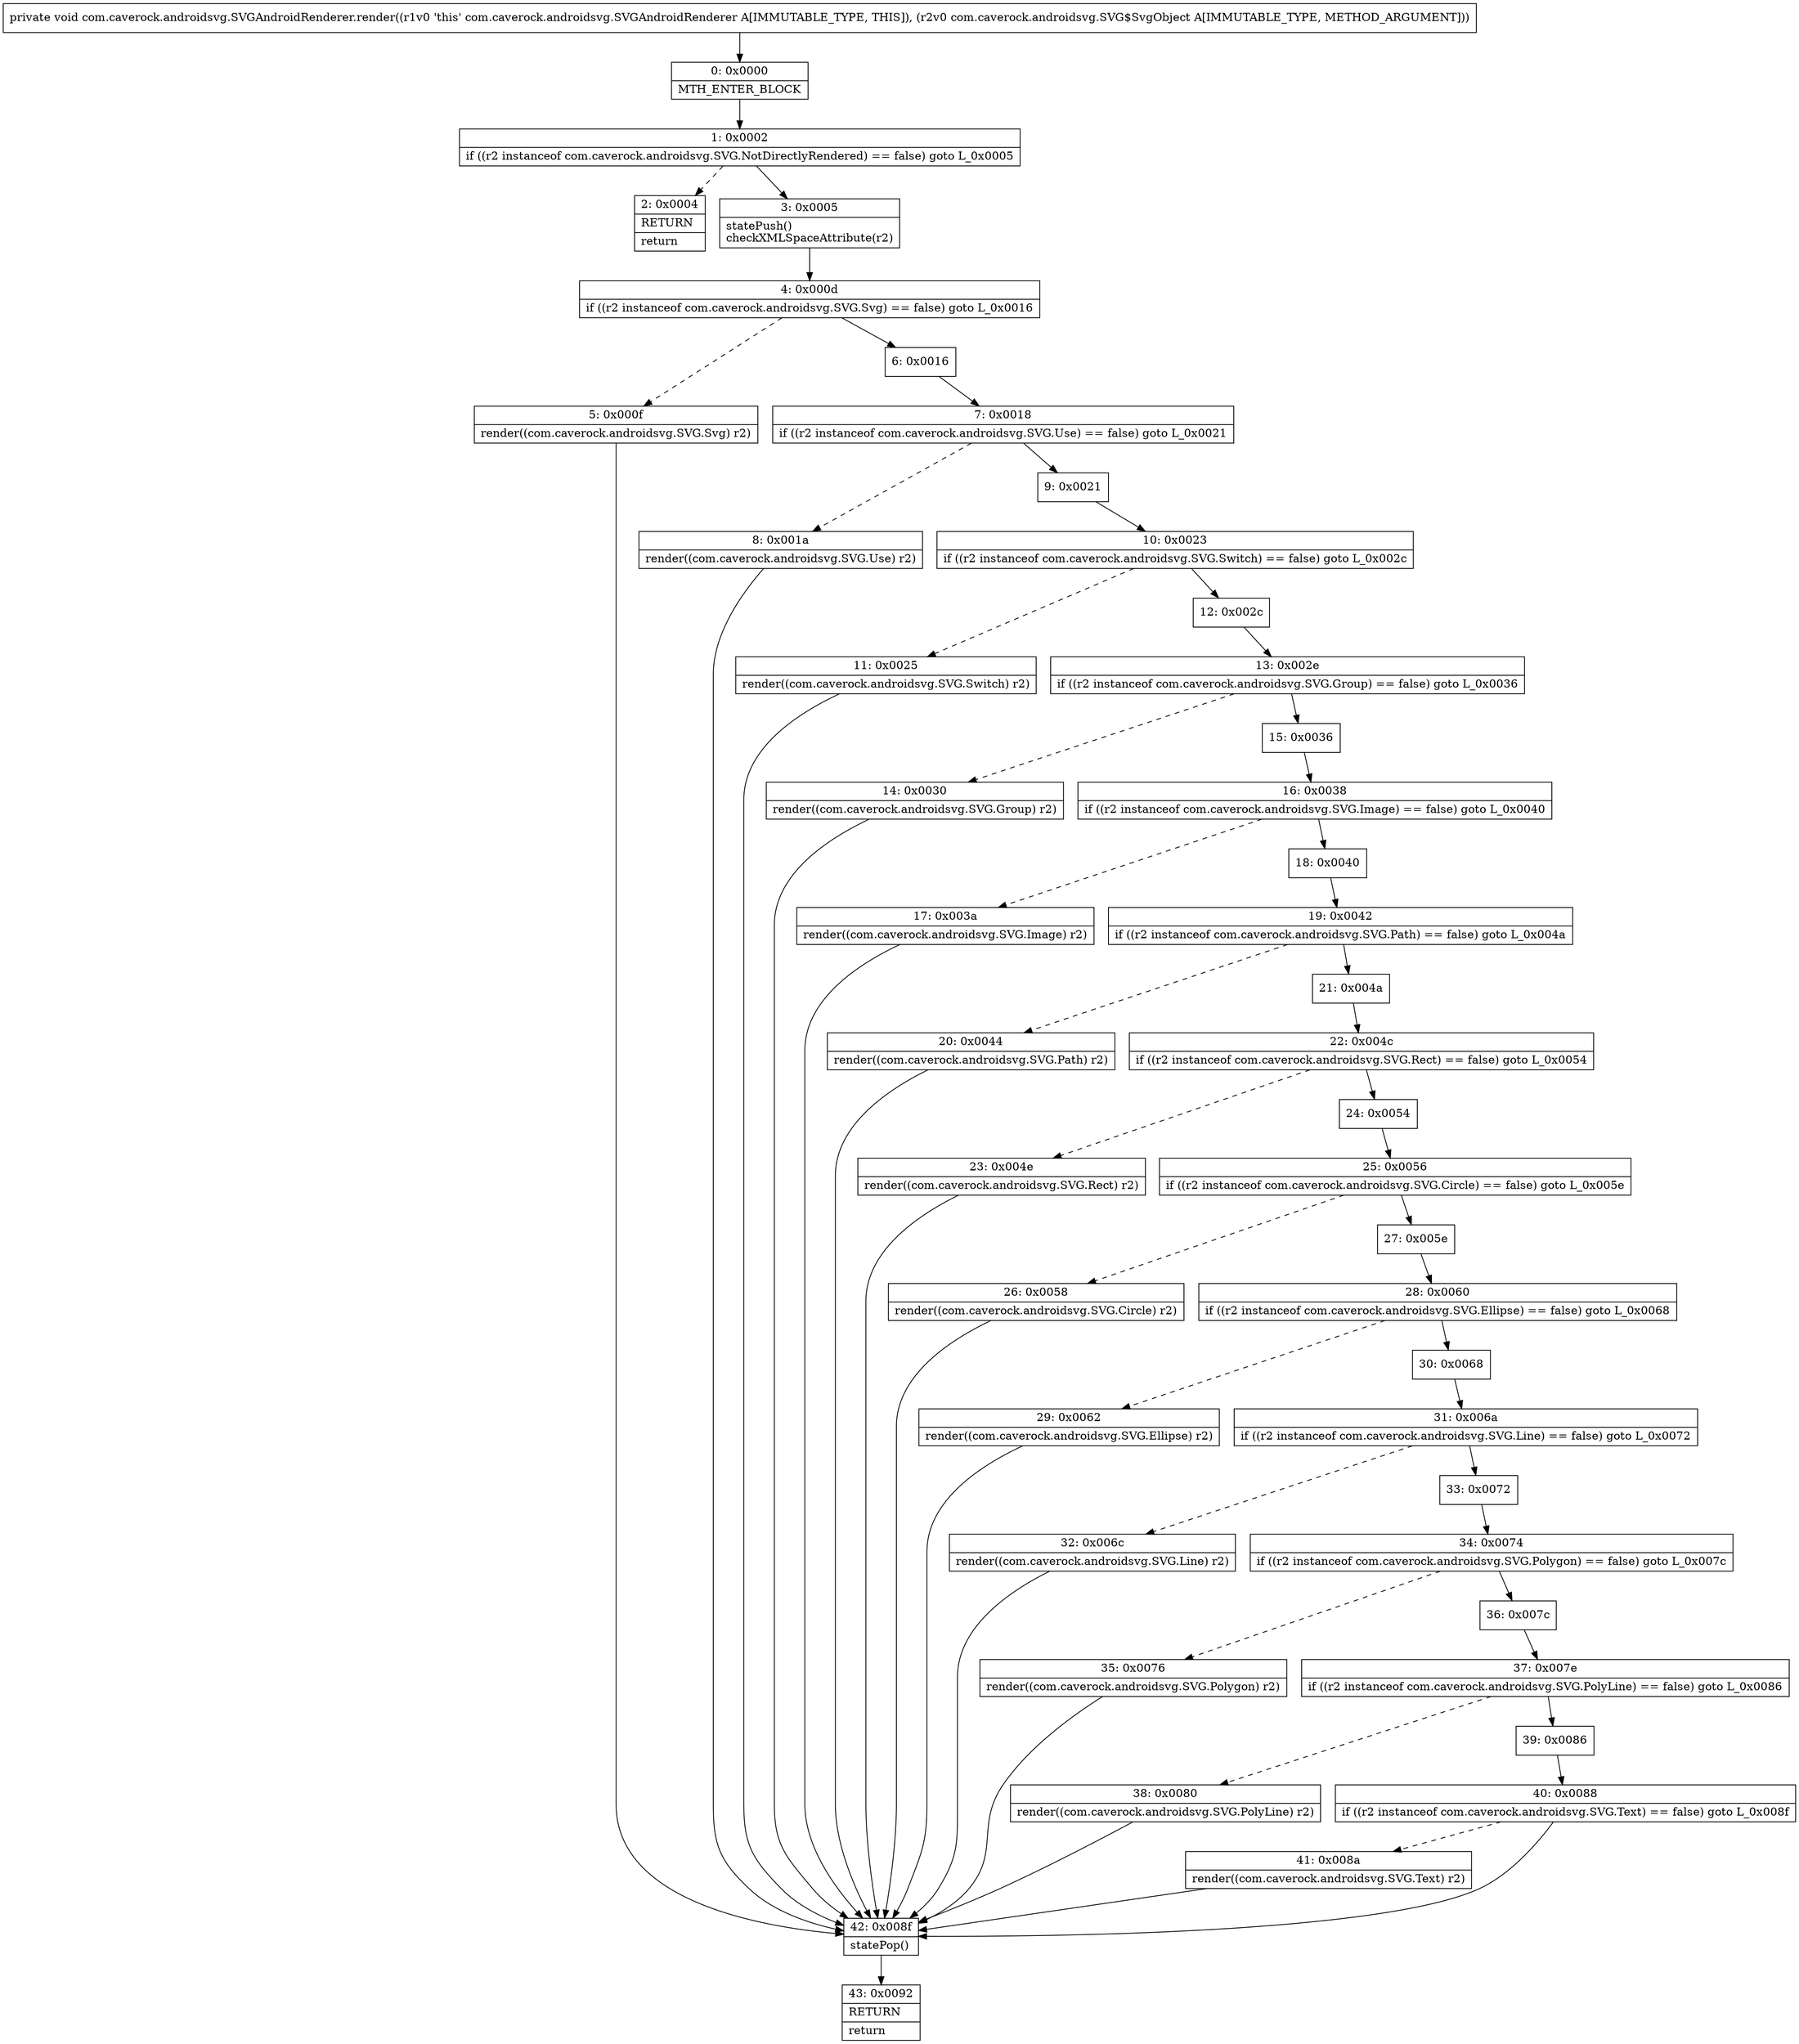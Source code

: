 digraph "CFG forcom.caverock.androidsvg.SVGAndroidRenderer.render(Lcom\/caverock\/androidsvg\/SVG$SvgObject;)V" {
Node_0 [shape=record,label="{0\:\ 0x0000|MTH_ENTER_BLOCK\l}"];
Node_1 [shape=record,label="{1\:\ 0x0002|if ((r2 instanceof com.caverock.androidsvg.SVG.NotDirectlyRendered) == false) goto L_0x0005\l}"];
Node_2 [shape=record,label="{2\:\ 0x0004|RETURN\l|return\l}"];
Node_3 [shape=record,label="{3\:\ 0x0005|statePush()\lcheckXMLSpaceAttribute(r2)\l}"];
Node_4 [shape=record,label="{4\:\ 0x000d|if ((r2 instanceof com.caverock.androidsvg.SVG.Svg) == false) goto L_0x0016\l}"];
Node_5 [shape=record,label="{5\:\ 0x000f|render((com.caverock.androidsvg.SVG.Svg) r2)\l}"];
Node_6 [shape=record,label="{6\:\ 0x0016}"];
Node_7 [shape=record,label="{7\:\ 0x0018|if ((r2 instanceof com.caverock.androidsvg.SVG.Use) == false) goto L_0x0021\l}"];
Node_8 [shape=record,label="{8\:\ 0x001a|render((com.caverock.androidsvg.SVG.Use) r2)\l}"];
Node_9 [shape=record,label="{9\:\ 0x0021}"];
Node_10 [shape=record,label="{10\:\ 0x0023|if ((r2 instanceof com.caverock.androidsvg.SVG.Switch) == false) goto L_0x002c\l}"];
Node_11 [shape=record,label="{11\:\ 0x0025|render((com.caverock.androidsvg.SVG.Switch) r2)\l}"];
Node_12 [shape=record,label="{12\:\ 0x002c}"];
Node_13 [shape=record,label="{13\:\ 0x002e|if ((r2 instanceof com.caverock.androidsvg.SVG.Group) == false) goto L_0x0036\l}"];
Node_14 [shape=record,label="{14\:\ 0x0030|render((com.caverock.androidsvg.SVG.Group) r2)\l}"];
Node_15 [shape=record,label="{15\:\ 0x0036}"];
Node_16 [shape=record,label="{16\:\ 0x0038|if ((r2 instanceof com.caverock.androidsvg.SVG.Image) == false) goto L_0x0040\l}"];
Node_17 [shape=record,label="{17\:\ 0x003a|render((com.caverock.androidsvg.SVG.Image) r2)\l}"];
Node_18 [shape=record,label="{18\:\ 0x0040}"];
Node_19 [shape=record,label="{19\:\ 0x0042|if ((r2 instanceof com.caverock.androidsvg.SVG.Path) == false) goto L_0x004a\l}"];
Node_20 [shape=record,label="{20\:\ 0x0044|render((com.caverock.androidsvg.SVG.Path) r2)\l}"];
Node_21 [shape=record,label="{21\:\ 0x004a}"];
Node_22 [shape=record,label="{22\:\ 0x004c|if ((r2 instanceof com.caverock.androidsvg.SVG.Rect) == false) goto L_0x0054\l}"];
Node_23 [shape=record,label="{23\:\ 0x004e|render((com.caverock.androidsvg.SVG.Rect) r2)\l}"];
Node_24 [shape=record,label="{24\:\ 0x0054}"];
Node_25 [shape=record,label="{25\:\ 0x0056|if ((r2 instanceof com.caverock.androidsvg.SVG.Circle) == false) goto L_0x005e\l}"];
Node_26 [shape=record,label="{26\:\ 0x0058|render((com.caverock.androidsvg.SVG.Circle) r2)\l}"];
Node_27 [shape=record,label="{27\:\ 0x005e}"];
Node_28 [shape=record,label="{28\:\ 0x0060|if ((r2 instanceof com.caverock.androidsvg.SVG.Ellipse) == false) goto L_0x0068\l}"];
Node_29 [shape=record,label="{29\:\ 0x0062|render((com.caverock.androidsvg.SVG.Ellipse) r2)\l}"];
Node_30 [shape=record,label="{30\:\ 0x0068}"];
Node_31 [shape=record,label="{31\:\ 0x006a|if ((r2 instanceof com.caverock.androidsvg.SVG.Line) == false) goto L_0x0072\l}"];
Node_32 [shape=record,label="{32\:\ 0x006c|render((com.caverock.androidsvg.SVG.Line) r2)\l}"];
Node_33 [shape=record,label="{33\:\ 0x0072}"];
Node_34 [shape=record,label="{34\:\ 0x0074|if ((r2 instanceof com.caverock.androidsvg.SVG.Polygon) == false) goto L_0x007c\l}"];
Node_35 [shape=record,label="{35\:\ 0x0076|render((com.caverock.androidsvg.SVG.Polygon) r2)\l}"];
Node_36 [shape=record,label="{36\:\ 0x007c}"];
Node_37 [shape=record,label="{37\:\ 0x007e|if ((r2 instanceof com.caverock.androidsvg.SVG.PolyLine) == false) goto L_0x0086\l}"];
Node_38 [shape=record,label="{38\:\ 0x0080|render((com.caverock.androidsvg.SVG.PolyLine) r2)\l}"];
Node_39 [shape=record,label="{39\:\ 0x0086}"];
Node_40 [shape=record,label="{40\:\ 0x0088|if ((r2 instanceof com.caverock.androidsvg.SVG.Text) == false) goto L_0x008f\l}"];
Node_41 [shape=record,label="{41\:\ 0x008a|render((com.caverock.androidsvg.SVG.Text) r2)\l}"];
Node_42 [shape=record,label="{42\:\ 0x008f|statePop()\l}"];
Node_43 [shape=record,label="{43\:\ 0x0092|RETURN\l|return\l}"];
MethodNode[shape=record,label="{private void com.caverock.androidsvg.SVGAndroidRenderer.render((r1v0 'this' com.caverock.androidsvg.SVGAndroidRenderer A[IMMUTABLE_TYPE, THIS]), (r2v0 com.caverock.androidsvg.SVG$SvgObject A[IMMUTABLE_TYPE, METHOD_ARGUMENT])) }"];
MethodNode -> Node_0;
Node_0 -> Node_1;
Node_1 -> Node_2[style=dashed];
Node_1 -> Node_3;
Node_3 -> Node_4;
Node_4 -> Node_5[style=dashed];
Node_4 -> Node_6;
Node_5 -> Node_42;
Node_6 -> Node_7;
Node_7 -> Node_8[style=dashed];
Node_7 -> Node_9;
Node_8 -> Node_42;
Node_9 -> Node_10;
Node_10 -> Node_11[style=dashed];
Node_10 -> Node_12;
Node_11 -> Node_42;
Node_12 -> Node_13;
Node_13 -> Node_14[style=dashed];
Node_13 -> Node_15;
Node_14 -> Node_42;
Node_15 -> Node_16;
Node_16 -> Node_17[style=dashed];
Node_16 -> Node_18;
Node_17 -> Node_42;
Node_18 -> Node_19;
Node_19 -> Node_20[style=dashed];
Node_19 -> Node_21;
Node_20 -> Node_42;
Node_21 -> Node_22;
Node_22 -> Node_23[style=dashed];
Node_22 -> Node_24;
Node_23 -> Node_42;
Node_24 -> Node_25;
Node_25 -> Node_26[style=dashed];
Node_25 -> Node_27;
Node_26 -> Node_42;
Node_27 -> Node_28;
Node_28 -> Node_29[style=dashed];
Node_28 -> Node_30;
Node_29 -> Node_42;
Node_30 -> Node_31;
Node_31 -> Node_32[style=dashed];
Node_31 -> Node_33;
Node_32 -> Node_42;
Node_33 -> Node_34;
Node_34 -> Node_35[style=dashed];
Node_34 -> Node_36;
Node_35 -> Node_42;
Node_36 -> Node_37;
Node_37 -> Node_38[style=dashed];
Node_37 -> Node_39;
Node_38 -> Node_42;
Node_39 -> Node_40;
Node_40 -> Node_41[style=dashed];
Node_40 -> Node_42;
Node_41 -> Node_42;
Node_42 -> Node_43;
}


